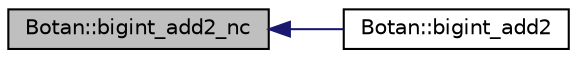 digraph "Botan::bigint_add2_nc"
{
  edge [fontname="Helvetica",fontsize="10",labelfontname="Helvetica",labelfontsize="10"];
  node [fontname="Helvetica",fontsize="10",shape=record];
  rankdir="LR";
  Node16 [label="Botan::bigint_add2_nc",height=0.2,width=0.4,color="black", fillcolor="grey75", style="filled", fontcolor="black"];
  Node16 -> Node17 [dir="back",color="midnightblue",fontsize="10",style="solid",fontname="Helvetica"];
  Node17 [label="Botan::bigint_add2",height=0.2,width=0.4,color="black", fillcolor="white", style="filled",URL="$namespace_botan.html#a909ae118a4227e2c3b1d6dac8cde629c"];
}
